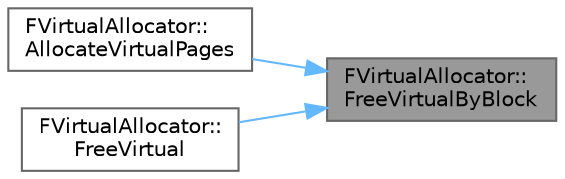digraph "FVirtualAllocator::FreeVirtualByBlock"
{
 // INTERACTIVE_SVG=YES
 // LATEX_PDF_SIZE
  bgcolor="transparent";
  edge [fontname=Helvetica,fontsize=10,labelfontname=Helvetica,labelfontsize=10];
  node [fontname=Helvetica,fontsize=10,shape=box,height=0.2,width=0.4];
  rankdir="RL";
  Node1 [id="Node000001",label="FVirtualAllocator::\lFreeVirtualByBlock",height=0.2,width=0.4,color="gray40", fillcolor="grey60", style="filled", fontcolor="black",tooltip=" "];
  Node1 -> Node2 [id="edge1_Node000001_Node000002",dir="back",color="steelblue1",style="solid",tooltip=" "];
  Node2 [id="Node000002",label="FVirtualAllocator::\lAllocateVirtualPages",height=0.2,width=0.4,color="grey40", fillcolor="white", style="filled",URL="$dd/d35/classFVirtualAllocator.html#a2af10279b46f99ab58cf093ca06a2d42",tooltip=" "];
  Node1 -> Node3 [id="edge2_Node000001_Node000003",dir="back",color="steelblue1",style="solid",tooltip=" "];
  Node3 [id="Node000003",label="FVirtualAllocator::\lFreeVirtual",height=0.2,width=0.4,color="grey40", fillcolor="white", style="filled",URL="$dd/d35/classFVirtualAllocator.html#aaad3b00fba016eb24d84f7801cf9a285",tooltip=" "];
}
